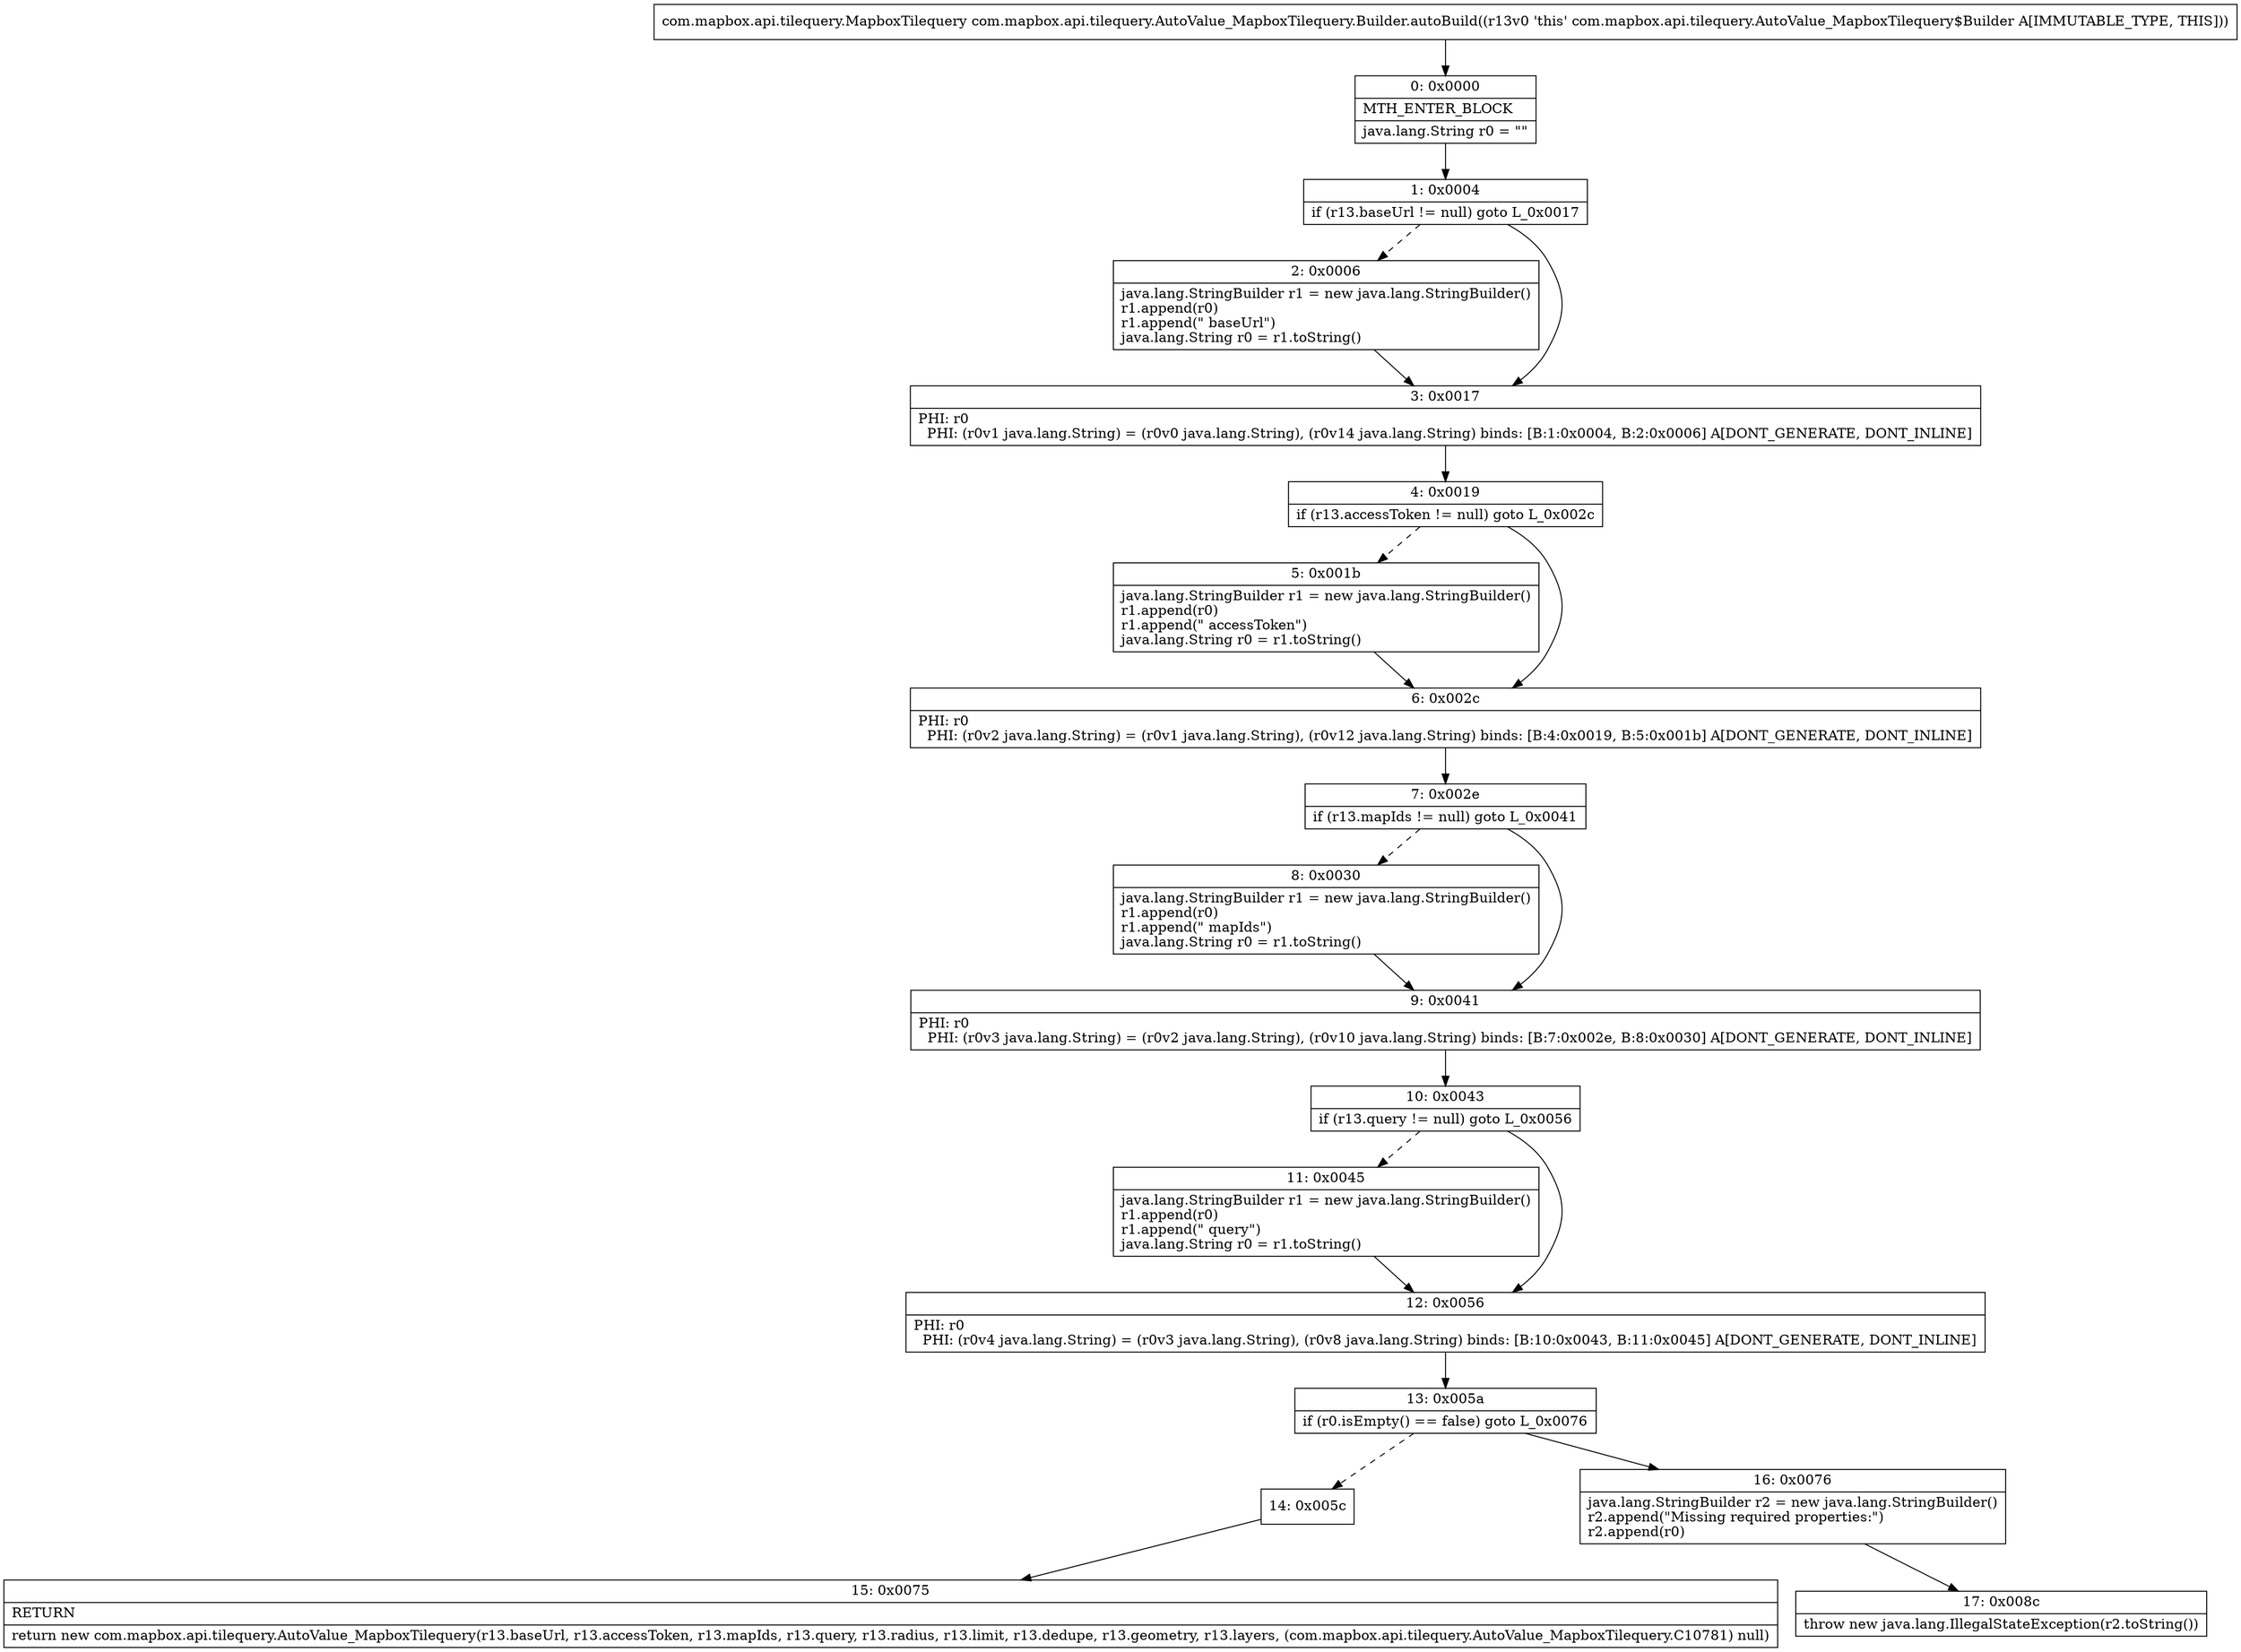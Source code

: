 digraph "CFG forcom.mapbox.api.tilequery.AutoValue_MapboxTilequery.Builder.autoBuild()Lcom\/mapbox\/api\/tilequery\/MapboxTilequery;" {
Node_0 [shape=record,label="{0\:\ 0x0000|MTH_ENTER_BLOCK\l|java.lang.String r0 = \"\"\l}"];
Node_1 [shape=record,label="{1\:\ 0x0004|if (r13.baseUrl != null) goto L_0x0017\l}"];
Node_2 [shape=record,label="{2\:\ 0x0006|java.lang.StringBuilder r1 = new java.lang.StringBuilder()\lr1.append(r0)\lr1.append(\" baseUrl\")\ljava.lang.String r0 = r1.toString()\l}"];
Node_3 [shape=record,label="{3\:\ 0x0017|PHI: r0 \l  PHI: (r0v1 java.lang.String) = (r0v0 java.lang.String), (r0v14 java.lang.String) binds: [B:1:0x0004, B:2:0x0006] A[DONT_GENERATE, DONT_INLINE]\l}"];
Node_4 [shape=record,label="{4\:\ 0x0019|if (r13.accessToken != null) goto L_0x002c\l}"];
Node_5 [shape=record,label="{5\:\ 0x001b|java.lang.StringBuilder r1 = new java.lang.StringBuilder()\lr1.append(r0)\lr1.append(\" accessToken\")\ljava.lang.String r0 = r1.toString()\l}"];
Node_6 [shape=record,label="{6\:\ 0x002c|PHI: r0 \l  PHI: (r0v2 java.lang.String) = (r0v1 java.lang.String), (r0v12 java.lang.String) binds: [B:4:0x0019, B:5:0x001b] A[DONT_GENERATE, DONT_INLINE]\l}"];
Node_7 [shape=record,label="{7\:\ 0x002e|if (r13.mapIds != null) goto L_0x0041\l}"];
Node_8 [shape=record,label="{8\:\ 0x0030|java.lang.StringBuilder r1 = new java.lang.StringBuilder()\lr1.append(r0)\lr1.append(\" mapIds\")\ljava.lang.String r0 = r1.toString()\l}"];
Node_9 [shape=record,label="{9\:\ 0x0041|PHI: r0 \l  PHI: (r0v3 java.lang.String) = (r0v2 java.lang.String), (r0v10 java.lang.String) binds: [B:7:0x002e, B:8:0x0030] A[DONT_GENERATE, DONT_INLINE]\l}"];
Node_10 [shape=record,label="{10\:\ 0x0043|if (r13.query != null) goto L_0x0056\l}"];
Node_11 [shape=record,label="{11\:\ 0x0045|java.lang.StringBuilder r1 = new java.lang.StringBuilder()\lr1.append(r0)\lr1.append(\" query\")\ljava.lang.String r0 = r1.toString()\l}"];
Node_12 [shape=record,label="{12\:\ 0x0056|PHI: r0 \l  PHI: (r0v4 java.lang.String) = (r0v3 java.lang.String), (r0v8 java.lang.String) binds: [B:10:0x0043, B:11:0x0045] A[DONT_GENERATE, DONT_INLINE]\l}"];
Node_13 [shape=record,label="{13\:\ 0x005a|if (r0.isEmpty() == false) goto L_0x0076\l}"];
Node_14 [shape=record,label="{14\:\ 0x005c}"];
Node_15 [shape=record,label="{15\:\ 0x0075|RETURN\l|return new com.mapbox.api.tilequery.AutoValue_MapboxTilequery(r13.baseUrl, r13.accessToken, r13.mapIds, r13.query, r13.radius, r13.limit, r13.dedupe, r13.geometry, r13.layers, (com.mapbox.api.tilequery.AutoValue_MapboxTilequery.C10781) null)\l}"];
Node_16 [shape=record,label="{16\:\ 0x0076|java.lang.StringBuilder r2 = new java.lang.StringBuilder()\lr2.append(\"Missing required properties:\")\lr2.append(r0)\l}"];
Node_17 [shape=record,label="{17\:\ 0x008c|throw new java.lang.IllegalStateException(r2.toString())\l}"];
MethodNode[shape=record,label="{com.mapbox.api.tilequery.MapboxTilequery com.mapbox.api.tilequery.AutoValue_MapboxTilequery.Builder.autoBuild((r13v0 'this' com.mapbox.api.tilequery.AutoValue_MapboxTilequery$Builder A[IMMUTABLE_TYPE, THIS])) }"];
MethodNode -> Node_0;
Node_0 -> Node_1;
Node_1 -> Node_2[style=dashed];
Node_1 -> Node_3;
Node_2 -> Node_3;
Node_3 -> Node_4;
Node_4 -> Node_5[style=dashed];
Node_4 -> Node_6;
Node_5 -> Node_6;
Node_6 -> Node_7;
Node_7 -> Node_8[style=dashed];
Node_7 -> Node_9;
Node_8 -> Node_9;
Node_9 -> Node_10;
Node_10 -> Node_11[style=dashed];
Node_10 -> Node_12;
Node_11 -> Node_12;
Node_12 -> Node_13;
Node_13 -> Node_14[style=dashed];
Node_13 -> Node_16;
Node_14 -> Node_15;
Node_16 -> Node_17;
}

